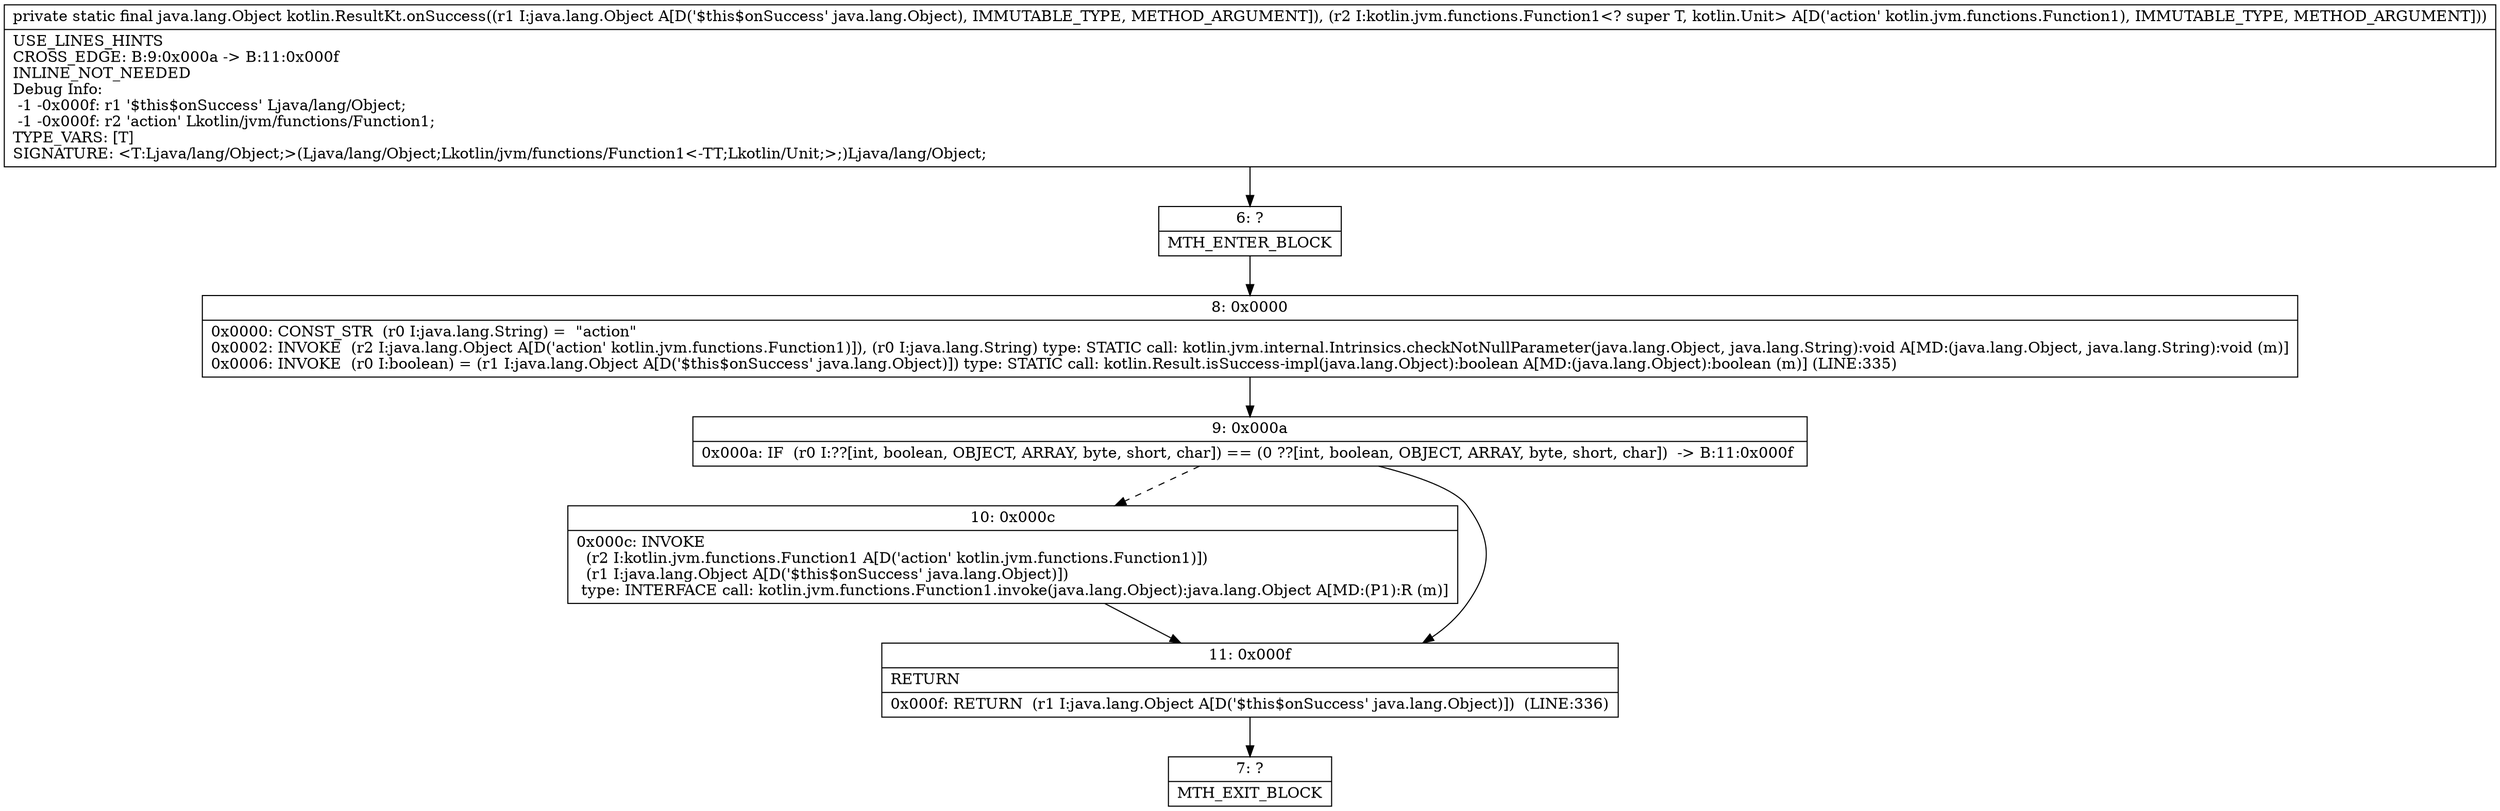 digraph "CFG forkotlin.ResultKt.onSuccess(Ljava\/lang\/Object;Lkotlin\/jvm\/functions\/Function1;)Ljava\/lang\/Object;" {
Node_6 [shape=record,label="{6\:\ ?|MTH_ENTER_BLOCK\l}"];
Node_8 [shape=record,label="{8\:\ 0x0000|0x0000: CONST_STR  (r0 I:java.lang.String) =  \"action\" \l0x0002: INVOKE  (r2 I:java.lang.Object A[D('action' kotlin.jvm.functions.Function1)]), (r0 I:java.lang.String) type: STATIC call: kotlin.jvm.internal.Intrinsics.checkNotNullParameter(java.lang.Object, java.lang.String):void A[MD:(java.lang.Object, java.lang.String):void (m)]\l0x0006: INVOKE  (r0 I:boolean) = (r1 I:java.lang.Object A[D('$this$onSuccess' java.lang.Object)]) type: STATIC call: kotlin.Result.isSuccess\-impl(java.lang.Object):boolean A[MD:(java.lang.Object):boolean (m)] (LINE:335)\l}"];
Node_9 [shape=record,label="{9\:\ 0x000a|0x000a: IF  (r0 I:??[int, boolean, OBJECT, ARRAY, byte, short, char]) == (0 ??[int, boolean, OBJECT, ARRAY, byte, short, char])  \-\> B:11:0x000f \l}"];
Node_10 [shape=record,label="{10\:\ 0x000c|0x000c: INVOKE  \l  (r2 I:kotlin.jvm.functions.Function1 A[D('action' kotlin.jvm.functions.Function1)])\l  (r1 I:java.lang.Object A[D('$this$onSuccess' java.lang.Object)])\l type: INTERFACE call: kotlin.jvm.functions.Function1.invoke(java.lang.Object):java.lang.Object A[MD:(P1):R (m)]\l}"];
Node_11 [shape=record,label="{11\:\ 0x000f|RETURN\l|0x000f: RETURN  (r1 I:java.lang.Object A[D('$this$onSuccess' java.lang.Object)])  (LINE:336)\l}"];
Node_7 [shape=record,label="{7\:\ ?|MTH_EXIT_BLOCK\l}"];
MethodNode[shape=record,label="{private static final java.lang.Object kotlin.ResultKt.onSuccess((r1 I:java.lang.Object A[D('$this$onSuccess' java.lang.Object), IMMUTABLE_TYPE, METHOD_ARGUMENT]), (r2 I:kotlin.jvm.functions.Function1\<? super T, kotlin.Unit\> A[D('action' kotlin.jvm.functions.Function1), IMMUTABLE_TYPE, METHOD_ARGUMENT]))  | USE_LINES_HINTS\lCROSS_EDGE: B:9:0x000a \-\> B:11:0x000f\lINLINE_NOT_NEEDED\lDebug Info:\l  \-1 \-0x000f: r1 '$this$onSuccess' Ljava\/lang\/Object;\l  \-1 \-0x000f: r2 'action' Lkotlin\/jvm\/functions\/Function1;\lTYPE_VARS: [T]\lSIGNATURE: \<T:Ljava\/lang\/Object;\>(Ljava\/lang\/Object;Lkotlin\/jvm\/functions\/Function1\<\-TT;Lkotlin\/Unit;\>;)Ljava\/lang\/Object;\l}"];
MethodNode -> Node_6;Node_6 -> Node_8;
Node_8 -> Node_9;
Node_9 -> Node_10[style=dashed];
Node_9 -> Node_11;
Node_10 -> Node_11;
Node_11 -> Node_7;
}

